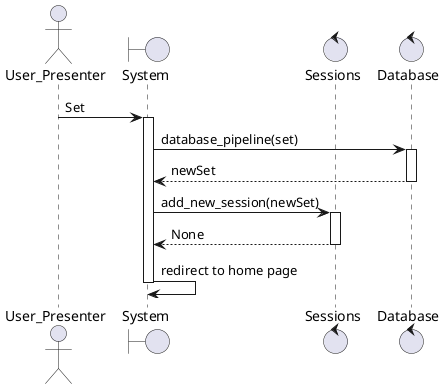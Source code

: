 @startuml createSet
actor User_Presenter
boundary "System" as system
control "Sessions" as sessions
control "Database" as db
User_Presenter -> system: Set
activate system
system -> db: database_pipeline(set)
activate db
db --> system: newSet
deactivate db
system -> sessions: add_new_session(newSet)
activate sessions
sessions --> system: None
deactivate sessions
system -> system: redirect to home page
deactivate system
@enduml